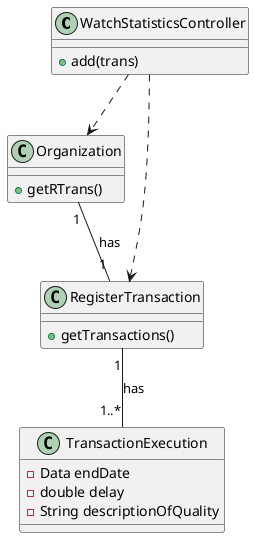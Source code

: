 @startuml



class WatchStatisticsController{
  +add(trans)
  }

class Organization {
  +getRTrans()
  }

class RegisterTransaction{
  +getTransactions()
  }

class TransactionExecution{
  -Data endDate
-double delay
-String descriptionOfQuality
  }

WatchStatisticsController ..>Organization
WatchStatisticsController ..>RegisterTransaction

Organization "1" -- "1" RegisterTransaction: has

RegisterTransaction "1" -- "1..*" TransactionExecution : has



@enduml